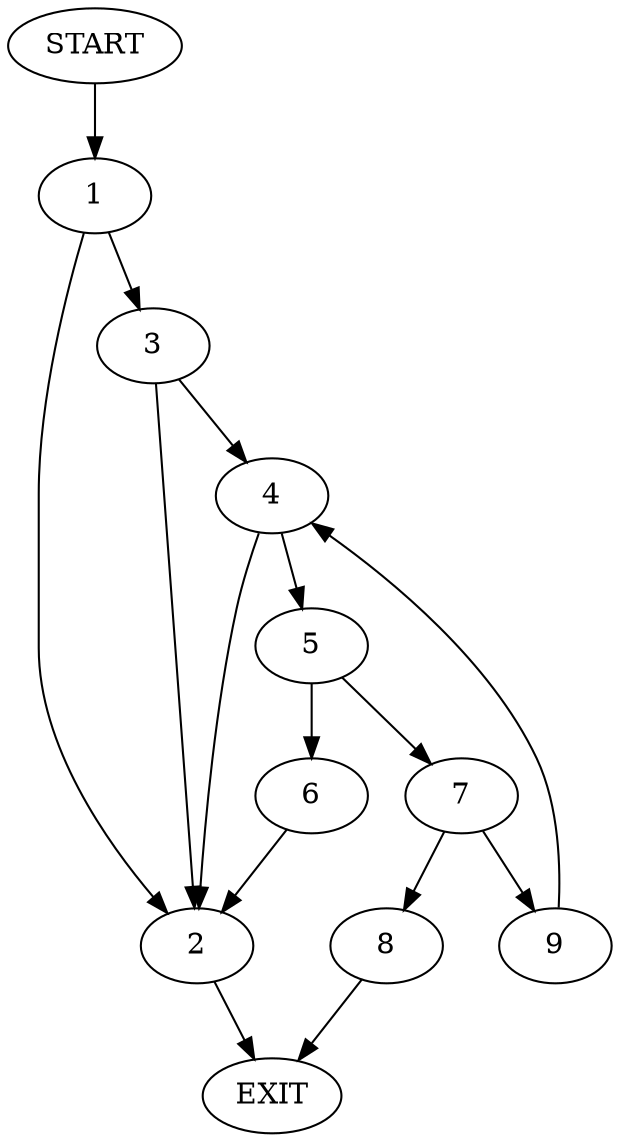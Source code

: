 digraph {
0 [label="START"]
10 [label="EXIT"]
0 -> 1
1 -> 2
1 -> 3
3 -> 2
3 -> 4
2 -> 10
4 -> 2
4 -> 5
5 -> 6
5 -> 7
6 -> 2
7 -> 8
7 -> 9
9 -> 4
8 -> 10
}
